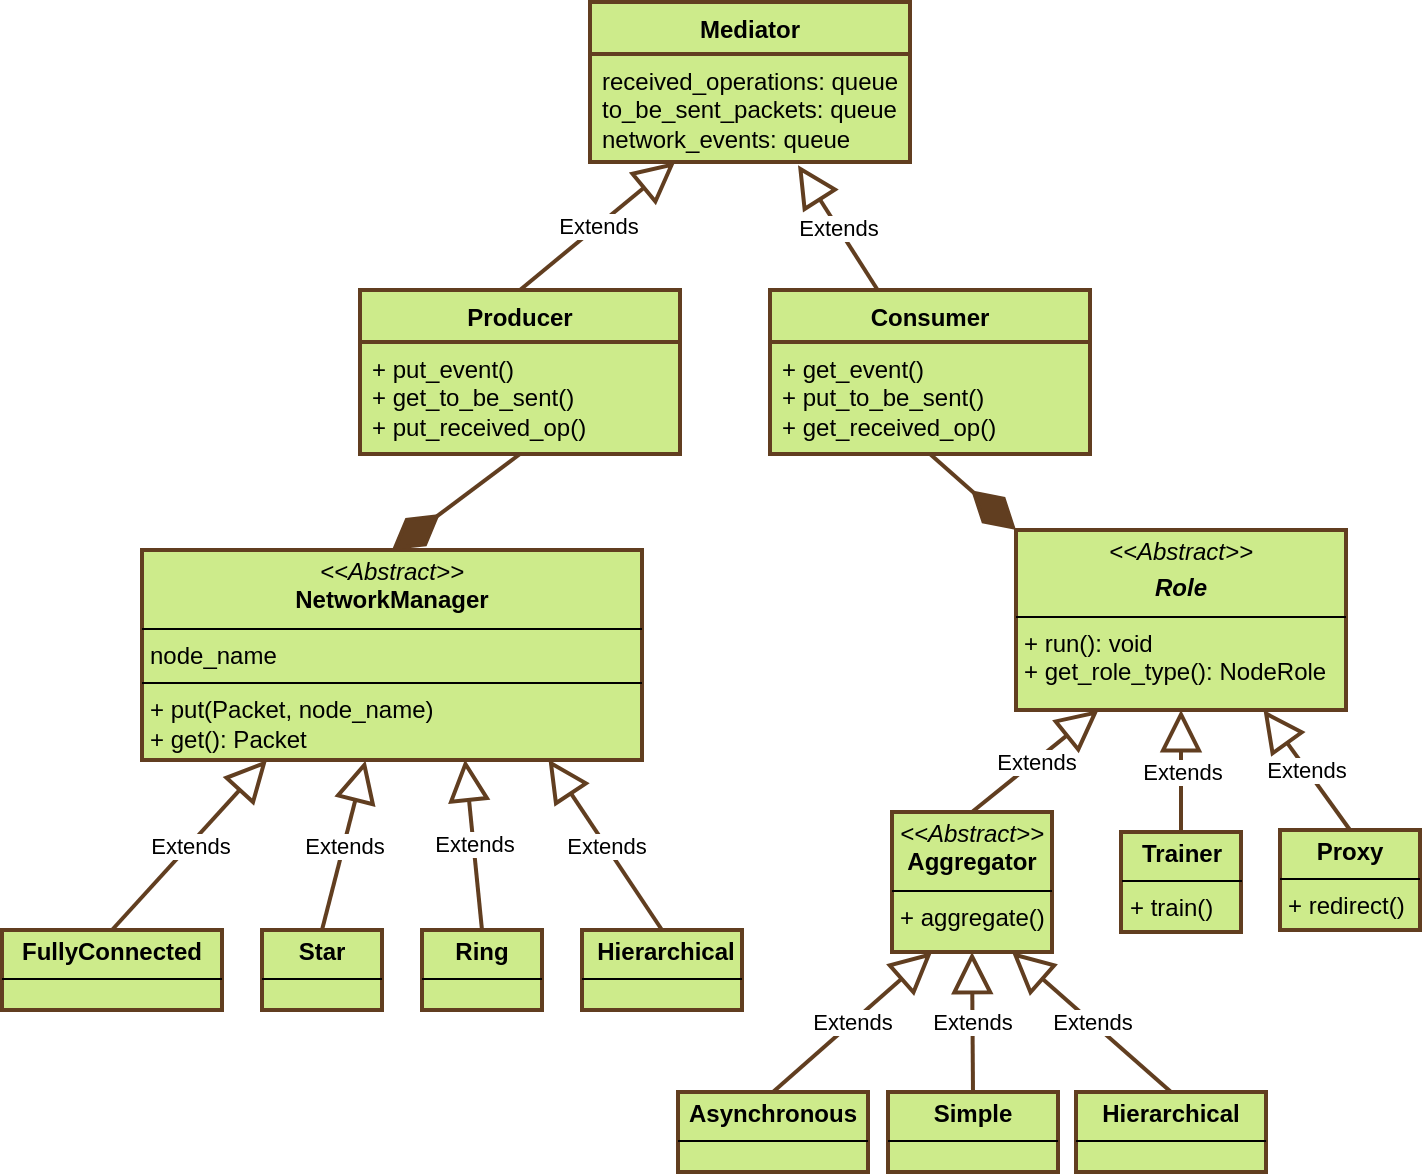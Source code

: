 <mxfile version="24.7.7">
  <diagram id="C5RBs43oDa-KdzZeNtuy" name="Page-1">
    <mxGraphModel dx="1092" dy="1737" grid="1" gridSize="10" guides="1" tooltips="1" connect="1" arrows="1" fold="1" page="1" pageScale="1" pageWidth="827" pageHeight="1169" math="0" shadow="0">
      <root>
        <mxCell id="WIyWlLk6GJQsqaUBKTNV-0" />
        <mxCell id="WIyWlLk6GJQsqaUBKTNV-1" parent="WIyWlLk6GJQsqaUBKTNV-0" />
        <mxCell id="CaVhT0sytTr_e4BCysla-0" value="&lt;p style=&quot;margin:0px;margin-top:4px;text-align:center;&quot;&gt;&lt;i&gt;&amp;lt;&amp;lt;Abstract&amp;gt;&amp;gt;&lt;/i&gt;&lt;br&gt;&lt;/p&gt;&lt;p style=&quot;margin:0px;margin-top:4px;text-align:center;&quot;&gt;&lt;i&gt;&lt;b&gt;Role&lt;/b&gt;&lt;/i&gt;&lt;/p&gt;&lt;hr size=&quot;1&quot; style=&quot;border-style:solid;&quot;&gt;&lt;p style=&quot;margin:0px;margin-left:4px;&quot;&gt;+ run(): void&lt;br&gt;&lt;/p&gt;&lt;p style=&quot;margin:0px;margin-left:4px;&quot;&gt;+ get_role_type(): NodeRole&lt;br&gt;&lt;/p&gt;" style="verticalAlign=top;align=left;overflow=fill;html=1;whiteSpace=wrap;fillColor=#cdeb8b;strokeColor=#613E20;strokeWidth=2;" parent="WIyWlLk6GJQsqaUBKTNV-1" vertex="1">
          <mxGeometry x="518" y="240" width="165" height="90" as="geometry" />
        </mxCell>
        <mxCell id="CaVhT0sytTr_e4BCysla-1" value="&lt;p style=&quot;margin:0px;margin-top:4px;text-align:center;&quot;&gt;&lt;i&gt;&amp;lt;&amp;lt;Abstract&amp;gt;&amp;gt;&lt;/i&gt;&lt;br&gt;&lt;b&gt;NetworkManager&lt;/b&gt;&lt;/p&gt;&lt;hr size=&quot;1&quot; style=&quot;border-style:solid;&quot;&gt;&lt;p style=&quot;margin:0px;margin-left:4px;&quot;&gt;node_name&lt;/p&gt;&lt;hr size=&quot;1&quot; style=&quot;border-style:solid;&quot;&gt;&lt;p style=&quot;margin:0px;margin-left:4px;&quot;&gt;+ put(Packet, node_name)&lt;br&gt;+ get(): Packet&lt;/p&gt;" style="verticalAlign=top;align=left;overflow=fill;html=1;whiteSpace=wrap;fillColor=#cdeb8b;strokeColor=#613E20;strokeWidth=2;" parent="WIyWlLk6GJQsqaUBKTNV-1" vertex="1">
          <mxGeometry x="81" y="250" width="250" height="105" as="geometry" />
        </mxCell>
        <mxCell id="CaVhT0sytTr_e4BCysla-2" value="&lt;p style=&quot;margin:0px;margin-top:4px;text-align:center;&quot;&gt;&lt;i&gt;&amp;lt;&amp;lt;Abstract&amp;gt;&amp;gt;&lt;/i&gt;&lt;br&gt;&lt;b&gt;Aggregator&lt;/b&gt;&lt;/p&gt;&lt;hr size=&quot;1&quot; style=&quot;border-style:solid;&quot;&gt;&lt;p style=&quot;margin:0px;margin-left:4px;&quot;&gt;+ aggregate()&lt;/p&gt;" style="verticalAlign=top;align=left;overflow=fill;html=1;whiteSpace=wrap;fillColor=#cdeb8b;strokeColor=#613E20;strokeWidth=2;" parent="WIyWlLk6GJQsqaUBKTNV-1" vertex="1">
          <mxGeometry x="456" y="381" width="80" height="70" as="geometry" />
        </mxCell>
        <mxCell id="CaVhT0sytTr_e4BCysla-6" value="Extends" style="endArrow=block;endSize=16;endFill=0;html=1;rounded=0;exitX=0.5;exitY=0;exitDx=0;exitDy=0;entryX=0.25;entryY=1;entryDx=0;entryDy=0;fillColor=#cdeb8b;strokeColor=#613E20;strokeWidth=2;" parent="WIyWlLk6GJQsqaUBKTNV-1" source="CaVhT0sytTr_e4BCysla-2" target="CaVhT0sytTr_e4BCysla-0" edge="1">
          <mxGeometry width="160" relative="1" as="geometry">
            <mxPoint x="330" y="300" as="sourcePoint" />
            <mxPoint x="490" y="300" as="targetPoint" />
          </mxGeometry>
        </mxCell>
        <mxCell id="CaVhT0sytTr_e4BCysla-7" value="&lt;p style=&quot;margin:0px;margin-top:4px;text-align:center;&quot;&gt;&lt;b&gt;Trainer&lt;/b&gt;&lt;/p&gt;&lt;hr size=&quot;1&quot; style=&quot;border-style:solid;&quot;&gt;&lt;p style=&quot;margin:0px;margin-left:4px;&quot;&gt;&lt;span style=&quot;background-color: initial;&quot;&gt;+ train()&lt;/span&gt;&lt;/p&gt;" style="verticalAlign=top;align=left;overflow=fill;html=1;whiteSpace=wrap;fillColor=#cdeb8b;strokeColor=#613E20;strokeWidth=2;" parent="WIyWlLk6GJQsqaUBKTNV-1" vertex="1">
          <mxGeometry x="570.5" y="391" width="60" height="50" as="geometry" />
        </mxCell>
        <mxCell id="CaVhT0sytTr_e4BCysla-8" value="&lt;p style=&quot;margin:0px;margin-top:4px;text-align:center;&quot;&gt;&lt;b&gt;Hierarchical&lt;/b&gt;&lt;/p&gt;&lt;hr style=&quot;border-style: solid;&quot; size=&quot;1&quot;&gt;&lt;p style=&quot;margin: 0px 0px 0px 4px;&quot;&gt;&lt;br&gt;&lt;/p&gt;" style="verticalAlign=top;align=left;overflow=fill;html=1;whiteSpace=wrap;fillColor=#cdeb8b;strokeColor=#613E20;strokeWidth=2;" parent="WIyWlLk6GJQsqaUBKTNV-1" vertex="1">
          <mxGeometry x="548" y="521" width="95" height="40" as="geometry" />
        </mxCell>
        <mxCell id="CaVhT0sytTr_e4BCysla-9" value="&lt;p style=&quot;margin:0px;margin-top:4px;text-align:center;&quot;&gt;&lt;b&gt;Simple&lt;/b&gt;&lt;/p&gt;&lt;hr size=&quot;1&quot; style=&quot;border-style:solid;&quot;&gt;&lt;p style=&quot;margin:0px;margin-left:4px;&quot;&gt;&lt;br&gt;&lt;/p&gt;&lt;div&gt;&lt;br&gt;&lt;/div&gt;" style="verticalAlign=top;align=left;overflow=fill;html=1;whiteSpace=wrap;fillColor=#cdeb8b;strokeColor=#613E20;strokeWidth=2;" parent="WIyWlLk6GJQsqaUBKTNV-1" vertex="1">
          <mxGeometry x="454" y="521" width="85" height="40" as="geometry" />
        </mxCell>
        <mxCell id="CaVhT0sytTr_e4BCysla-10" value="&lt;p style=&quot;margin:0px;margin-top:4px;text-align:center;&quot;&gt;&lt;b&gt;Asynchronous&lt;/b&gt;&lt;/p&gt;&lt;hr size=&quot;1&quot; style=&quot;border-style:solid;&quot;&gt;&lt;p style=&quot;margin:0px;margin-left:4px;&quot;&gt;&lt;br&gt;&lt;/p&gt;" style="verticalAlign=top;align=left;overflow=fill;html=1;whiteSpace=wrap;fillColor=#cdeb8b;strokeColor=#613E20;strokeWidth=2;" parent="WIyWlLk6GJQsqaUBKTNV-1" vertex="1">
          <mxGeometry x="349" y="521" width="95" height="40" as="geometry" />
        </mxCell>
        <mxCell id="CaVhT0sytTr_e4BCysla-11" value="&lt;p style=&quot;margin:0px;margin-top:4px;text-align:center;&quot;&gt;&lt;b&gt;Proxy&lt;/b&gt;&lt;/p&gt;&lt;hr size=&quot;1&quot; style=&quot;border-style:solid;&quot;&gt;&lt;p style=&quot;margin:0px;margin-left:4px;&quot;&gt;+ redirect()&lt;/p&gt;" style="verticalAlign=top;align=left;overflow=fill;html=1;whiteSpace=wrap;fillColor=#cdeb8b;strokeColor=#613E20;strokeWidth=2;" parent="WIyWlLk6GJQsqaUBKTNV-1" vertex="1">
          <mxGeometry x="650" y="390" width="70" height="50" as="geometry" />
        </mxCell>
        <mxCell id="CaVhT0sytTr_e4BCysla-12" value="Extends" style="endArrow=block;endSize=16;endFill=0;html=1;rounded=0;entryX=0.5;entryY=1;entryDx=0;entryDy=0;exitX=0.5;exitY=0;exitDx=0;exitDy=0;fillColor=#cdeb8b;strokeColor=#613E20;strokeWidth=2;" parent="WIyWlLk6GJQsqaUBKTNV-1" source="CaVhT0sytTr_e4BCysla-7" target="CaVhT0sytTr_e4BCysla-0" edge="1">
          <mxGeometry width="160" relative="1" as="geometry">
            <mxPoint x="370" y="420" as="sourcePoint" />
            <mxPoint x="530" y="420" as="targetPoint" />
          </mxGeometry>
        </mxCell>
        <mxCell id="CaVhT0sytTr_e4BCysla-13" value="Extends" style="endArrow=block;endSize=16;endFill=0;html=1;rounded=0;exitX=0.5;exitY=0;exitDx=0;exitDy=0;entryX=0.75;entryY=1;entryDx=0;entryDy=0;fillColor=#cdeb8b;strokeColor=#613E20;strokeWidth=2;" parent="WIyWlLk6GJQsqaUBKTNV-1" source="CaVhT0sytTr_e4BCysla-8" target="CaVhT0sytTr_e4BCysla-2" edge="1">
          <mxGeometry width="160" relative="1" as="geometry">
            <mxPoint x="370" y="420" as="sourcePoint" />
            <mxPoint x="530" y="420" as="targetPoint" />
          </mxGeometry>
        </mxCell>
        <mxCell id="CaVhT0sytTr_e4BCysla-14" value="Extends" style="endArrow=block;endSize=16;endFill=0;html=1;rounded=0;exitX=0.5;exitY=0;exitDx=0;exitDy=0;entryX=0.5;entryY=1;entryDx=0;entryDy=0;fillColor=#cdeb8b;strokeColor=#613E20;strokeWidth=2;" parent="WIyWlLk6GJQsqaUBKTNV-1" source="CaVhT0sytTr_e4BCysla-9" target="CaVhT0sytTr_e4BCysla-2" edge="1">
          <mxGeometry width="160" relative="1" as="geometry">
            <mxPoint x="370" y="420" as="sourcePoint" />
            <mxPoint x="530" y="420" as="targetPoint" />
          </mxGeometry>
        </mxCell>
        <mxCell id="CaVhT0sytTr_e4BCysla-15" value="Extends" style="endArrow=block;endSize=16;endFill=0;html=1;rounded=0;exitX=0.5;exitY=0;exitDx=0;exitDy=0;entryX=0.25;entryY=1;entryDx=0;entryDy=0;fillColor=#cdeb8b;strokeColor=#613E20;strokeWidth=2;" parent="WIyWlLk6GJQsqaUBKTNV-1" source="CaVhT0sytTr_e4BCysla-10" target="CaVhT0sytTr_e4BCysla-2" edge="1">
          <mxGeometry width="160" relative="1" as="geometry">
            <mxPoint x="370" y="420" as="sourcePoint" />
            <mxPoint x="530" y="420" as="targetPoint" />
          </mxGeometry>
        </mxCell>
        <mxCell id="CaVhT0sytTr_e4BCysla-16" value="Extends" style="endArrow=block;endSize=16;endFill=0;html=1;rounded=0;entryX=0.75;entryY=1;entryDx=0;entryDy=0;exitX=0.5;exitY=0;exitDx=0;exitDy=0;fillColor=#cdeb8b;strokeColor=#613E20;strokeWidth=2;" parent="WIyWlLk6GJQsqaUBKTNV-1" source="CaVhT0sytTr_e4BCysla-11" target="CaVhT0sytTr_e4BCysla-0" edge="1">
          <mxGeometry width="160" relative="1" as="geometry">
            <mxPoint x="370" y="420" as="sourcePoint" />
            <mxPoint x="530" y="420" as="targetPoint" />
          </mxGeometry>
        </mxCell>
        <mxCell id="CaVhT0sytTr_e4BCysla-17" value="&lt;p style=&quot;margin:0px;margin-top:4px;text-align:center;&quot;&gt;&lt;b&gt;Star&lt;/b&gt;&lt;/p&gt;&lt;hr size=&quot;1&quot; style=&quot;border-style:solid;&quot;&gt;&lt;p style=&quot;margin:0px;margin-left:4px;&quot;&gt;&lt;br&gt;&lt;/p&gt;&lt;hr size=&quot;1&quot; style=&quot;border-style:solid;&quot;&gt;&lt;p style=&quot;margin:0px;margin-left:4px;&quot;&gt;&lt;br&gt;&lt;/p&gt;" style="verticalAlign=top;align=left;overflow=fill;html=1;whiteSpace=wrap;fillColor=#cdeb8b;strokeColor=#613E20;strokeWidth=2;" parent="WIyWlLk6GJQsqaUBKTNV-1" vertex="1">
          <mxGeometry x="141" y="440" width="60" height="40" as="geometry" />
        </mxCell>
        <mxCell id="CaVhT0sytTr_e4BCysla-18" value="&lt;p style=&quot;margin:0px;margin-top:4px;text-align:center;&quot;&gt;&lt;b&gt;FullyConnected&lt;/b&gt;&lt;/p&gt;&lt;hr size=&quot;1&quot; style=&quot;border-style:solid;&quot;&gt;&lt;p style=&quot;margin:0px;margin-left:4px;&quot;&gt;&lt;br&gt;&lt;/p&gt;&lt;hr size=&quot;1&quot; style=&quot;border-style:solid;&quot;&gt;&lt;p style=&quot;margin:0px;margin-left:4px;&quot;&gt;&lt;br&gt;&lt;/p&gt;" style="verticalAlign=top;align=left;overflow=fill;html=1;whiteSpace=wrap;fillColor=#cdeb8b;strokeColor=#613E20;strokeWidth=2;" parent="WIyWlLk6GJQsqaUBKTNV-1" vertex="1">
          <mxGeometry x="11" y="440" width="110" height="40" as="geometry" />
        </mxCell>
        <mxCell id="CaVhT0sytTr_e4BCysla-19" value="Extends" style="endArrow=block;endSize=16;endFill=0;html=1;rounded=0;exitX=0.5;exitY=0;exitDx=0;exitDy=0;entryX=0.447;entryY=1.003;entryDx=0;entryDy=0;entryPerimeter=0;fillColor=#cdeb8b;strokeColor=#613E20;strokeWidth=2;" parent="WIyWlLk6GJQsqaUBKTNV-1" source="CaVhT0sytTr_e4BCysla-17" target="CaVhT0sytTr_e4BCysla-1" edge="1">
          <mxGeometry width="160" relative="1" as="geometry">
            <mxPoint x="240" y="360" as="sourcePoint" />
            <mxPoint x="400" y="360" as="targetPoint" />
          </mxGeometry>
        </mxCell>
        <mxCell id="CaVhT0sytTr_e4BCysla-20" value="Extends" style="endArrow=block;endSize=16;endFill=0;html=1;rounded=0;exitX=0.5;exitY=0;exitDx=0;exitDy=0;entryX=0.25;entryY=1;entryDx=0;entryDy=0;fillColor=#cdeb8b;strokeColor=#613E20;strokeWidth=2;" parent="WIyWlLk6GJQsqaUBKTNV-1" source="CaVhT0sytTr_e4BCysla-18" target="CaVhT0sytTr_e4BCysla-1" edge="1">
          <mxGeometry width="160" relative="1" as="geometry">
            <mxPoint x="240" y="360" as="sourcePoint" />
            <mxPoint x="400" y="360" as="targetPoint" />
          </mxGeometry>
        </mxCell>
        <mxCell id="413kSDQB80cl6GEGwdz6-0" value="&lt;p style=&quot;margin:0px;margin-top:4px;text-align:center;&quot;&gt;&lt;b&gt;Ring&lt;/b&gt;&lt;/p&gt;&lt;hr size=&quot;1&quot; style=&quot;border-style:solid;&quot;&gt;&lt;p style=&quot;margin:0px;margin-left:4px;&quot;&gt;&lt;br&gt;&lt;/p&gt;&lt;hr size=&quot;1&quot; style=&quot;border-style:solid;&quot;&gt;&lt;p style=&quot;margin:0px;margin-left:4px;&quot;&gt;&lt;br&gt;&lt;/p&gt;" style="verticalAlign=top;align=left;overflow=fill;html=1;whiteSpace=wrap;fillColor=#cdeb8b;strokeColor=#613E20;strokeWidth=2;" parent="WIyWlLk6GJQsqaUBKTNV-1" vertex="1">
          <mxGeometry x="221" y="440" width="60" height="40" as="geometry" />
        </mxCell>
        <mxCell id="413kSDQB80cl6GEGwdz6-1" value="Extends" style="endArrow=block;endSize=16;endFill=0;html=1;rounded=0;exitX=0.5;exitY=0;exitDx=0;exitDy=0;entryX=0.646;entryY=0.998;entryDx=0;entryDy=0;entryPerimeter=0;fillColor=#cdeb8b;strokeColor=#613E20;strokeWidth=2;" parent="WIyWlLk6GJQsqaUBKTNV-1" source="413kSDQB80cl6GEGwdz6-0" target="CaVhT0sytTr_e4BCysla-1" edge="1">
          <mxGeometry width="160" relative="1" as="geometry">
            <mxPoint x="80" y="450" as="sourcePoint" />
            <mxPoint x="118" y="383" as="targetPoint" />
          </mxGeometry>
        </mxCell>
        <mxCell id="413kSDQB80cl6GEGwdz6-3" value="&lt;p style=&quot;margin:0px;margin-top:4px;text-align:center;&quot;&gt;&lt;/p&gt;&lt;p style=&quot;text-align: center; margin: 0px 0px 0px 4px;&quot;&gt;&lt;b&gt;Hierarchical&lt;/b&gt;&lt;/p&gt;&lt;hr size=&quot;1&quot; style=&quot;text-align: center; border-style: solid;&quot;&gt;&lt;p style=&quot;margin:0px;margin-left:4px;&quot;&gt;&lt;br&gt;&lt;/p&gt;" style="verticalAlign=top;align=left;overflow=fill;html=1;whiteSpace=wrap;fillColor=#cdeb8b;strokeColor=#613E20;strokeWidth=2;" parent="WIyWlLk6GJQsqaUBKTNV-1" vertex="1">
          <mxGeometry x="301" y="440" width="80" height="40" as="geometry" />
        </mxCell>
        <mxCell id="413kSDQB80cl6GEGwdz6-4" value="Extends" style="endArrow=block;endSize=16;endFill=0;html=1;rounded=0;exitX=0.5;exitY=0;exitDx=0;exitDy=0;entryX=0.813;entryY=0.998;entryDx=0;entryDy=0;entryPerimeter=0;fillColor=#cdeb8b;strokeColor=#613E20;strokeWidth=2;" parent="WIyWlLk6GJQsqaUBKTNV-1" source="413kSDQB80cl6GEGwdz6-3" target="CaVhT0sytTr_e4BCysla-1" edge="1">
          <mxGeometry width="160" relative="1" as="geometry">
            <mxPoint x="120" y="450" as="sourcePoint" />
            <mxPoint x="92" y="382" as="targetPoint" />
          </mxGeometry>
        </mxCell>
        <mxCell id="413kSDQB80cl6GEGwdz6-6" value="Mediator" style="swimlane;fontStyle=1;align=center;verticalAlign=top;childLayout=stackLayout;horizontal=1;startSize=26;horizontalStack=0;resizeParent=1;resizeParentMax=0;resizeLast=0;collapsible=1;marginBottom=0;whiteSpace=wrap;html=1;fillColor=#cdeb8b;strokeColor=#613E20;strokeWidth=2;" parent="WIyWlLk6GJQsqaUBKTNV-1" vertex="1">
          <mxGeometry x="305" y="-24" width="160" height="80" as="geometry" />
        </mxCell>
        <mxCell id="413kSDQB80cl6GEGwdz6-7" value="received_operations: queue&lt;div&gt;to_be_sent_packets: queue&lt;/div&gt;&lt;div&gt;network_events: queue&lt;/div&gt;" style="text;strokeColor=#613E20;fillColor=#cdeb8b;align=left;verticalAlign=top;spacingLeft=4;spacingRight=4;overflow=hidden;rotatable=0;points=[[0,0.5],[1,0.5]];portConstraint=eastwest;whiteSpace=wrap;html=1;strokeWidth=2;" parent="413kSDQB80cl6GEGwdz6-6" vertex="1">
          <mxGeometry y="26" width="160" height="54" as="geometry" />
        </mxCell>
        <mxCell id="413kSDQB80cl6GEGwdz6-10" value="Consumer" style="swimlane;fontStyle=1;align=center;verticalAlign=top;childLayout=stackLayout;horizontal=1;startSize=26;horizontalStack=0;resizeParent=1;resizeParentMax=0;resizeLast=0;collapsible=1;marginBottom=0;whiteSpace=wrap;html=1;fillColor=#cdeb8b;strokeColor=#613E20;strokeWidth=2;" parent="WIyWlLk6GJQsqaUBKTNV-1" vertex="1">
          <mxGeometry x="395" y="120" width="160" height="82" as="geometry" />
        </mxCell>
        <mxCell id="413kSDQB80cl6GEGwdz6-13" value="+ get_event()&lt;div&gt;+ put_to_be_sent()&lt;/div&gt;&lt;div&gt;+ get_received_op()&lt;/div&gt;" style="text;strokeColor=#613E20;fillColor=#cdeb8b;align=left;verticalAlign=top;spacingLeft=4;spacingRight=4;overflow=hidden;rotatable=0;points=[[0,0.5],[1,0.5]];portConstraint=eastwest;whiteSpace=wrap;html=1;strokeWidth=2;" parent="413kSDQB80cl6GEGwdz6-10" vertex="1">
          <mxGeometry y="26" width="160" height="56" as="geometry" />
        </mxCell>
        <mxCell id="413kSDQB80cl6GEGwdz6-14" value="Producer" style="swimlane;fontStyle=1;align=center;verticalAlign=top;childLayout=stackLayout;horizontal=1;startSize=26;horizontalStack=0;resizeParent=1;resizeParentMax=0;resizeLast=0;collapsible=1;marginBottom=0;whiteSpace=wrap;html=1;fillColor=#cdeb8b;strokeColor=#613E20;strokeWidth=2;" parent="WIyWlLk6GJQsqaUBKTNV-1" vertex="1">
          <mxGeometry x="190" y="120" width="160" height="82" as="geometry" />
        </mxCell>
        <mxCell id="413kSDQB80cl6GEGwdz6-17" value="+ put_event()&lt;br&gt;+ get_to_be_sent()&lt;br&gt;+ put_received_op()" style="text;strokeColor=#613E20;fillColor=#cdeb8b;align=left;verticalAlign=top;spacingLeft=4;spacingRight=4;overflow=hidden;rotatable=0;points=[[0,0.5],[1,0.5]];portConstraint=eastwest;whiteSpace=wrap;html=1;strokeWidth=2;" parent="413kSDQB80cl6GEGwdz6-14" vertex="1">
          <mxGeometry y="26" width="160" height="56" as="geometry" />
        </mxCell>
        <mxCell id="413kSDQB80cl6GEGwdz6-18" value="Extends" style="endArrow=block;endSize=16;endFill=0;html=1;rounded=0;entryX=0.65;entryY=1.061;entryDx=0;entryDy=0;entryPerimeter=0;fillColor=#cdeb8b;strokeColor=#613E20;strokeWidth=2;" parent="WIyWlLk6GJQsqaUBKTNV-1" source="413kSDQB80cl6GEGwdz6-10" edge="1">
          <mxGeometry width="160" relative="1" as="geometry">
            <mxPoint x="317" y="355" as="sourcePoint" />
            <mxPoint x="409" y="57.586" as="targetPoint" />
          </mxGeometry>
        </mxCell>
        <mxCell id="413kSDQB80cl6GEGwdz6-19" value="Extends" style="endArrow=block;endSize=16;endFill=0;html=1;rounded=0;exitX=0.5;exitY=0;exitDx=0;exitDy=0;entryX=0.266;entryY=0.998;entryDx=0;entryDy=0;entryPerimeter=0;fillColor=#cdeb8b;strokeColor=#613E20;strokeWidth=2;" parent="WIyWlLk6GJQsqaUBKTNV-1" source="413kSDQB80cl6GEGwdz6-14" edge="1">
          <mxGeometry width="160" relative="1" as="geometry">
            <mxPoint x="220" y="460" as="sourcePoint" />
            <mxPoint x="347.56" y="55.948" as="targetPoint" />
          </mxGeometry>
        </mxCell>
        <mxCell id="413kSDQB80cl6GEGwdz6-20" value="" style="endArrow=diamondThin;endFill=1;endSize=24;html=1;rounded=0;entryX=0;entryY=0;entryDx=0;entryDy=0;fillColor=#cdeb8b;strokeColor=#613E20;strokeWidth=2;exitX=0.5;exitY=1;exitDx=0;exitDy=0;" parent="WIyWlLk6GJQsqaUBKTNV-1" target="CaVhT0sytTr_e4BCysla-0" edge="1" source="413kSDQB80cl6GEGwdz6-10">
          <mxGeometry width="160" relative="1" as="geometry">
            <mxPoint x="470" y="209" as="sourcePoint" />
            <mxPoint x="450" y="230" as="targetPoint" />
          </mxGeometry>
        </mxCell>
        <mxCell id="413kSDQB80cl6GEGwdz6-23" value="" style="endArrow=diamondThin;endFill=1;endSize=24;html=1;rounded=0;entryX=0.5;entryY=0;entryDx=0;entryDy=0;fillColor=#cdeb8b;strokeColor=#613E20;strokeWidth=2;exitX=0.5;exitY=1;exitDx=0;exitDy=0;" parent="WIyWlLk6GJQsqaUBKTNV-1" target="CaVhT0sytTr_e4BCysla-1" edge="1" source="413kSDQB80cl6GEGwdz6-14">
          <mxGeometry width="160" relative="1" as="geometry">
            <mxPoint x="300" y="230" as="sourcePoint" />
            <mxPoint x="400" y="230" as="targetPoint" />
          </mxGeometry>
        </mxCell>
      </root>
    </mxGraphModel>
  </diagram>
</mxfile>
